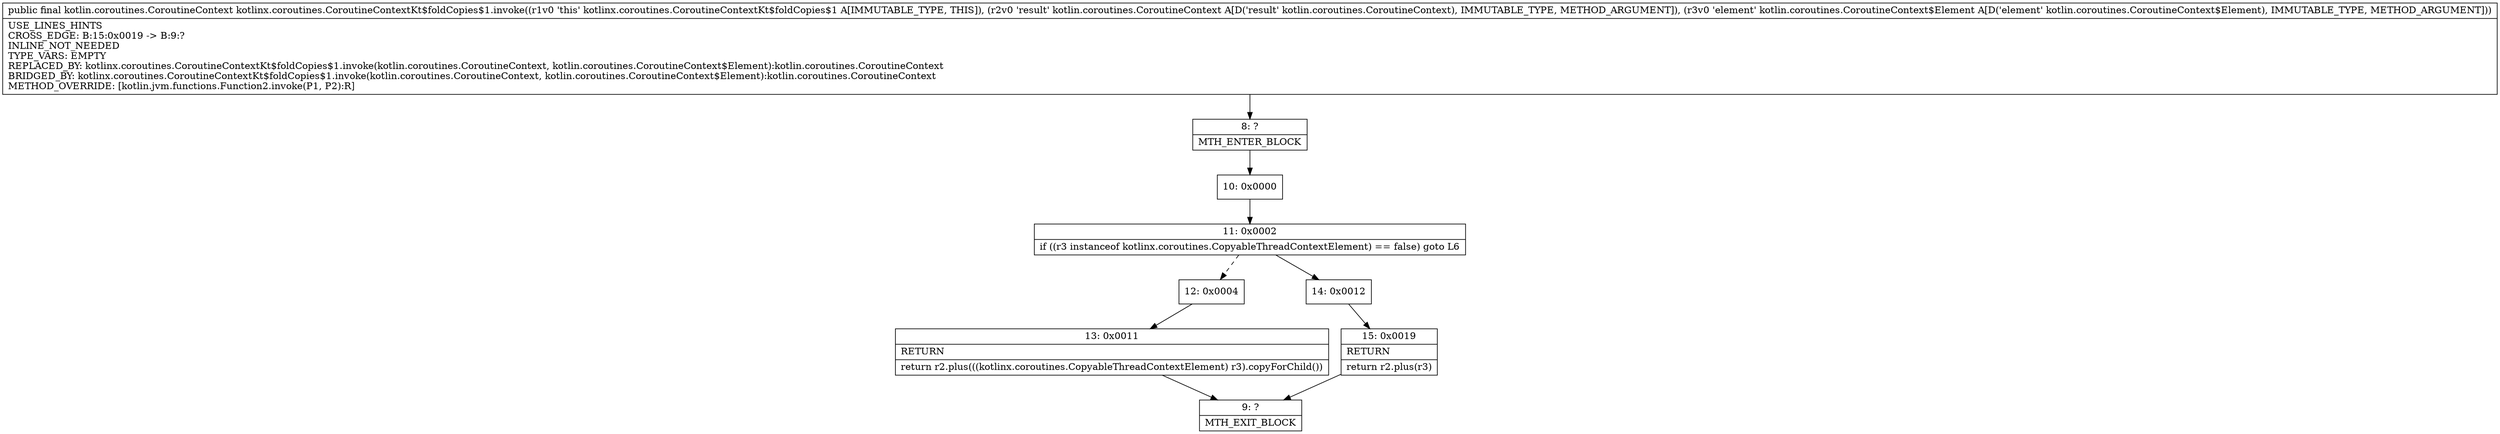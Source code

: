 digraph "CFG forkotlinx.coroutines.CoroutineContextKt$foldCopies$1.invoke(Lkotlin\/coroutines\/CoroutineContext;Lkotlin\/coroutines\/CoroutineContext$Element;)Lkotlin\/coroutines\/CoroutineContext;" {
Node_8 [shape=record,label="{8\:\ ?|MTH_ENTER_BLOCK\l}"];
Node_10 [shape=record,label="{10\:\ 0x0000}"];
Node_11 [shape=record,label="{11\:\ 0x0002|if ((r3 instanceof kotlinx.coroutines.CopyableThreadContextElement) == false) goto L6\l}"];
Node_12 [shape=record,label="{12\:\ 0x0004}"];
Node_13 [shape=record,label="{13\:\ 0x0011|RETURN\l|return r2.plus(((kotlinx.coroutines.CopyableThreadContextElement) r3).copyForChild())\l}"];
Node_9 [shape=record,label="{9\:\ ?|MTH_EXIT_BLOCK\l}"];
Node_14 [shape=record,label="{14\:\ 0x0012}"];
Node_15 [shape=record,label="{15\:\ 0x0019|RETURN\l|return r2.plus(r3)\l}"];
MethodNode[shape=record,label="{public final kotlin.coroutines.CoroutineContext kotlinx.coroutines.CoroutineContextKt$foldCopies$1.invoke((r1v0 'this' kotlinx.coroutines.CoroutineContextKt$foldCopies$1 A[IMMUTABLE_TYPE, THIS]), (r2v0 'result' kotlin.coroutines.CoroutineContext A[D('result' kotlin.coroutines.CoroutineContext), IMMUTABLE_TYPE, METHOD_ARGUMENT]), (r3v0 'element' kotlin.coroutines.CoroutineContext$Element A[D('element' kotlin.coroutines.CoroutineContext$Element), IMMUTABLE_TYPE, METHOD_ARGUMENT]))  | USE_LINES_HINTS\lCROSS_EDGE: B:15:0x0019 \-\> B:9:?\lINLINE_NOT_NEEDED\lTYPE_VARS: EMPTY\lREPLACED_BY: kotlinx.coroutines.CoroutineContextKt$foldCopies$1.invoke(kotlin.coroutines.CoroutineContext, kotlin.coroutines.CoroutineContext$Element):kotlin.coroutines.CoroutineContext\lBRIDGED_BY: kotlinx.coroutines.CoroutineContextKt$foldCopies$1.invoke(kotlin.coroutines.CoroutineContext, kotlin.coroutines.CoroutineContext$Element):kotlin.coroutines.CoroutineContext\lMETHOD_OVERRIDE: [kotlin.jvm.functions.Function2.invoke(P1, P2):R]\l}"];
MethodNode -> Node_8;Node_8 -> Node_10;
Node_10 -> Node_11;
Node_11 -> Node_12[style=dashed];
Node_11 -> Node_14;
Node_12 -> Node_13;
Node_13 -> Node_9;
Node_14 -> Node_15;
Node_15 -> Node_9;
}

